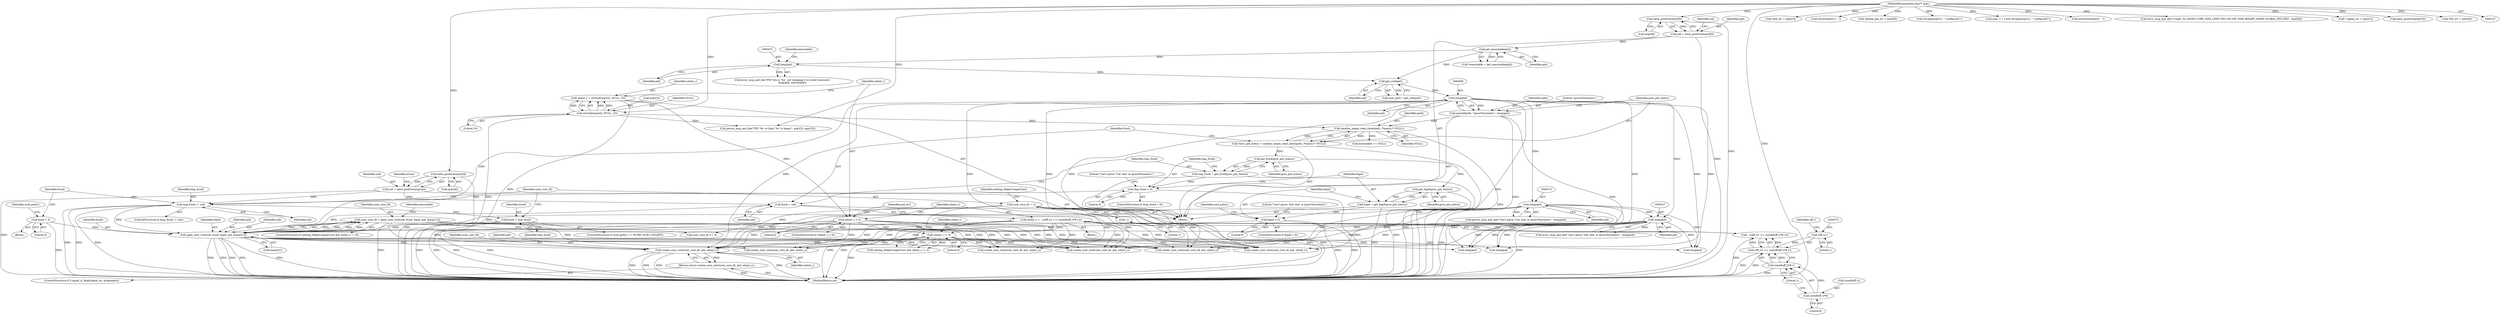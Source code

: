 digraph "0_abrt_3c1b60cfa62d39e5fff5a53a5bc53dae189e740e@API" {
"1000604" [label="(Call,create_user_core(user_core_fd, pid, ulimit_c))"];
"1000567" [label="(Call,user_core_fd = open_user_core(uid, fsuid, fsgid, pid, &argv[1]))"];
"1000569" [label="(Call,open_user_core(uid, fsuid, fsgid, pid, &argv[1]))"];
"1000534" [label="(Call,tmp_fsuid != uid)"];
"1000507" [label="(Call,tmp_fsuid < 0)"];
"1000502" [label="(Call,tmp_fsuid = get_fsuid(proc_pid_status))"];
"1000504" [label="(Call,get_fsuid(proc_pid_status))"];
"1000492" [label="(Call,*proc_pid_status = xmalloc_xopen_read_close(path, /*maxsz:*/ NULL))"];
"1000494" [label="(Call,xmalloc_xopen_read_close(path, /*maxsz:*/ NULL))"];
"1000485" [label="(Call,sprintf(path, \"/proc/%lu/status\", (long)pid))"];
"1000488" [label="(Call,(long)pid)"];
"1000480" [label="(Call,get_cwd(pid))"];
"1000474" [label="(Call,(long)pid)"];
"1000463" [label="(Call,get_executable(pid))"];
"1000435" [label="(Call,pid = xatoi_positive(argv[8]))"];
"1000437" [label="(Call,xatoi_positive(argv[8]))"];
"1000149" [label="(MethodParameterIn,char** argv)"];
"1000354" [label="(Call,strtoull(argv[2], NULL, 10))"];
"1000392" [label="(Call,uid = xatoi_positive(argv[4]))"];
"1000394" [label="(Call,xatoi_positive(argv[4]))"];
"1000545" [label="(Call,fsuid = tmp_fsuid)"];
"1000498" [label="(Call,fsuid = uid)"];
"1000538" [label="(Call,fsuid = 0)"];
"1000521" [label="(Call,fsgid < 0)"];
"1000516" [label="(Call,fsgid = get_fsgid(proc_pid_status))"];
"1000518" [label="(Call,get_fsgid(proc_pid_status))"];
"1000512" [label="(Call,(long)pid)"];
"1000526" [label="(Call,(long)pid)"];
"1000557" [label="(Call,user_core_fd = -1)"];
"1000559" [label="(Call,-1)"];
"1000564" [label="(Call,ulimit_c != 0)"];
"1000365" [label="(Call,ulimit_c = ~((off_t)1 << (sizeof(off_t)*8-1)))"];
"1000367" [label="(Call,~((off_t)1 << (sizeof(off_t)*8-1)))"];
"1000368" [label="(Call,(off_t)1 << (sizeof(off_t)*8-1))"];
"1000369" [label="(Call,(off_t)1)"];
"1000372" [label="(Call,sizeof(off_t)*8-1)"];
"1000373" [label="(Call,sizeof(off_t)*8)"];
"1000361" [label="(Call,ulimit_c < 0)"];
"1000352" [label="(Call,ulimit_c = strtoull(argv[2], NULL, 10))"];
"1000603" [label="(Return,return create_user_core(user_core_fd, pid, ulimit_c);)"];
"1000604" [label="(Call,create_user_core(user_core_fd, pid, ulimit_c))"];
"1000481" [label="(Identifier,pid)"];
"1000500" [label="(Identifier,uid)"];
"1000559" [label="(Call,-1)"];
"1000571" [label="(Identifier,fsuid)"];
"1000563" [label="(Identifier,setting_MakeCompatCore)"];
"1000438" [label="(Call,argv[8])"];
"1000377" [label="(Literal,1)"];
"1000605" [label="(Identifier,user_core_fd)"];
"1000477" [label="(Identifier,executable)"];
"1000380" [label="(Identifier,pid_str)"];
"1000545" [label="(Call,fsuid = tmp_fsuid)"];
"1000522" [label="(Identifier,fsgid)"];
"1000374" [label="(Call,sizeof(off_t))"];
"1000379" [label="(Call,*pid_str = argv[3])"];
"1000524" [label="(Call,error_msg_and_die(\"Can't parse 'Gid: line' in /proc/%lu/status\", (long)pid))"];
"1000311" [label="(Call,strchr(argv[1], ' '))"];
"1000495" [label="(Identifier,path)"];
"1000561" [label="(ControlStructure,if (setting_MakeCompatCore && ulimit_c != 0))"];
"1000429" [label="(Call,*global_pid_str = argv[8])"];
"1000510" [label="(Call,perror_msg_and_die(\"Can't parse 'Uid: line' in /proc/%lu/status\", (long)pid))"];
"1000353" [label="(Identifier,ulimit_c)"];
"1000533" [label="(ControlStructure,if (tmp_fsuid != uid))"];
"1000558" [label="(Identifier,user_core_fd)"];
"1000540" [label="(Literal,0)"];
"1000362" [label="(Identifier,ulimit_c)"];
"1000400" [label="(Identifier,errno)"];
"1000525" [label="(Literal,\"Can't parse 'Gid: line' in /proc/%lu/status\")"];
"1000395" [label="(Call,argv[4])"];
"1000547" [label="(Identifier,tmp_fsuid)"];
"1000642" [label="(Call,create_user_core(user_core_fd, pid, ulimit_c))"];
"1000464" [label="(Identifier,pid)"];
"1000443" [label="(Identifier,tid)"];
"1000291" [label="(Call,strcmp(argv[1], \"--config-test\"))"];
"1000287" [label="(Call,argc == 2 && strcmp(argv[1], \"--config-test\"))"];
"1000330" [label="(Call,strchrnul(argv[i], ' '))"];
"1000394" [label="(Call,xatoi_positive(argv[4]))"];
"1000622" [label="(Call,create_user_core(user_core_fd, pid, ulimit_c))"];
"1000504" [label="(Call,get_fsuid(proc_pid_status))"];
"1000518" [label="(Call,get_fsgid(proc_pid_status))"];
"1000546" [label="(Identifier,fsuid)"];
"1000519" [label="(Identifier,proc_pid_status)"];
"1001431" [label="(Call,user_core_fd >= 0)"];
"1000405" [label="(Call,perror_msg_and_die(\"PID '%s' or limit '%s' is bogus\", argv[3], argv[2]))"];
"1000531" [label="(Identifier,suid_policy)"];
"1000361" [label="(Call,ulimit_c < 0)"];
"1000585" [label="(Call,(long)pid)"];
"1000492" [label="(Call,*proc_pid_status = xmalloc_xopen_read_close(path, /*maxsz:*/ NULL))"];
"1000488" [label="(Call,(long)pid)"];
"1000352" [label="(Call,ulimit_c = strtoull(argv[2], NULL, 10))"];
"1000521" [label="(Call,fsgid < 0)"];
"1000365" [label="(Call,ulimit_c = ~((off_t)1 << (sizeof(off_t)*8-1)))"];
"1000606" [label="(Identifier,pid)"];
"1000366" [label="(Identifier,ulimit_c)"];
"1000463" [label="(Call,get_executable(pid))"];
"1000597" [label="(ControlStructure,if (!signal_is_fatal(signal_no, &signame)))"];
"1000359" [label="(Literal,10)"];
"1000589" [label="(Call,create_user_core(user_core_fd, pid, ulimit_c))"];
"1000149" [label="(MethodParameterIn,char** argv)"];
"1000565" [label="(Identifier,ulimit_c)"];
"1000354" [label="(Call,strtoull(argv[2], NULL, 10))"];
"1000560" [label="(Literal,1)"];
"1000507" [label="(Call,tmp_fsuid < 0)"];
"1000514" [label="(Identifier,pid)"];
"1000572" [label="(Identifier,fsgid)"];
"1000305" [label="(Call,error_msg_and_die(\"Usage: %s SIGNO CORE_SIZE_LIMIT PID UID GID TIME BINARY_NAME GLOBAL_PID [TID]\", argv[0]))"];
"1000574" [label="(Call,&argv[1])"];
"1000369" [label="(Call,(off_t)1)"];
"1000607" [label="(Identifier,ulimit_c)"];
"1000490" [label="(Identifier,pid)"];
"1000766" [label="(Call,(long)pid)"];
"1000150" [label="(Block,)"];
"1000771" [label="(Call,create_user_core(user_core_fd, pid, ulimit_c))"];
"1000562" [label="(Call,setting_MakeCompatCore && ulimit_c != 0)"];
"1000506" [label="(ControlStructure,if (tmp_fsuid < 0))"];
"1000375" [label="(Identifier,off_t)"];
"1000494" [label="(Call,xmalloc_xopen_read_close(path, /*maxsz:*/ NULL))"];
"1000436" [label="(Identifier,pid)"];
"1000537" [label="(Block,)"];
"1001447" [label="(MethodReturn,int)"];
"1000461" [label="(Call,*executable = get_executable(pid))"];
"1000341" [label="(Call,* signal_str = argv[1])"];
"1000566" [label="(Literal,0)"];
"1000658" [label="(Call,create_user_core(user_core_fd, pid, ulimit_c))"];
"1000503" [label="(Identifier,tmp_fsuid)"];
"1000543" [label="(Identifier,suid_policy)"];
"1000535" [label="(Identifier,tmp_fsuid)"];
"1000502" [label="(Call,tmp_fsuid = get_fsuid(proc_pid_status))"];
"1000487" [label="(Literal,\"/proc/%lu/status\")"];
"1000539" [label="(Identifier,fsuid)"];
"1000372" [label="(Call,sizeof(off_t)*8-1)"];
"1000523" [label="(Literal,0)"];
"1000393" [label="(Identifier,uid)"];
"1000472" [label="(Call,error_msg_and_die(\"PID %lu is '%s', not dumping it to avoid recursion\",\n                        (long)pid, executable))"];
"1000355" [label="(Call,argv[2])"];
"1000573" [label="(Identifier,pid)"];
"1000476" [label="(Identifier,pid)"];
"1000496" [label="(Identifier,NULL)"];
"1000528" [label="(Identifier,pid)"];
"1000363" [label="(Literal,0)"];
"1000516" [label="(Call,fsgid = get_fsgid(proc_pid_status))"];
"1000603" [label="(Return,return create_user_core(user_core_fd, pid, ulimit_c);)"];
"1000568" [label="(Identifier,user_core_fd)"];
"1000493" [label="(Identifier,proc_pid_status)"];
"1000368" [label="(Call,(off_t)1 << (sizeof(off_t)*8-1))"];
"1000505" [label="(Identifier,proc_pid_status)"];
"1000360" [label="(ControlStructure,if (ulimit_c < 0))"];
"1000480" [label="(Call,get_cwd(pid))"];
"1000564" [label="(Call,ulimit_c != 0)"];
"1000509" [label="(Literal,0)"];
"1000387" [label="(Call,xatoi_positive(argv[3]))"];
"1000474" [label="(Call,(long)pid)"];
"1000508" [label="(Identifier,tmp_fsuid)"];
"1000435" [label="(Call,pid = xatoi_positive(argv[8]))"];
"1000541" [label="(ControlStructure,if (suid_policy == DUMP_SUID_UNSAFE))"];
"1000373" [label="(Call,sizeof(off_t)*8)"];
"1000534" [label="(Call,tmp_fsuid != uid)"];
"1000478" [label="(Call,user_pwd = get_cwd(pid))"];
"1000367" [label="(Call,~((off_t)1 << (sizeof(off_t)*8-1)))"];
"1000743" [label="(Call,(long)pid)"];
"1000536" [label="(Identifier,uid)"];
"1000371" [label="(Literal,1)"];
"1000538" [label="(Call,fsuid = 0)"];
"1000579" [label="(Call,executable == NULL)"];
"1000437" [label="(Call,xatoi_positive(argv[8]))"];
"1000485" [label="(Call,sprintf(path, \"/proc/%lu/status\", (long)pid))"];
"1000567" [label="(Call,user_core_fd = open_user_core(uid, fsuid, fsgid, pid, &argv[1]))"];
"1000486" [label="(Identifier,path)"];
"1000511" [label="(Literal,\"Can't parse 'Uid: line' in /proc/%lu/status\")"];
"1000517" [label="(Identifier,fsgid)"];
"1000447" [label="(Call,*tid_str = argv[9])"];
"1000376" [label="(Literal,8)"];
"1000557" [label="(Call,user_core_fd = -1)"];
"1000526" [label="(Call,(long)pid)"];
"1000570" [label="(Identifier,uid)"];
"1000499" [label="(Identifier,fsuid)"];
"1000498" [label="(Call,fsuid = uid)"];
"1000358" [label="(Identifier,NULL)"];
"1000392" [label="(Call,uid = xatoi_positive(argv[4]))"];
"1000512" [label="(Call,(long)pid)"];
"1000520" [label="(ControlStructure,if (fsgid < 0))"];
"1000569" [label="(Call,open_user_core(uid, fsuid, fsgid, pid, &argv[1]))"];
"1000364" [label="(Block,)"];
"1000580" [label="(Identifier,executable)"];
"1000604" -> "1000603"  [label="AST: "];
"1000604" -> "1000607"  [label="CFG: "];
"1000605" -> "1000604"  [label="AST: "];
"1000606" -> "1000604"  [label="AST: "];
"1000607" -> "1000604"  [label="AST: "];
"1000603" -> "1000604"  [label="CFG: "];
"1000604" -> "1001447"  [label="DDG: "];
"1000604" -> "1001447"  [label="DDG: "];
"1000604" -> "1001447"  [label="DDG: "];
"1000604" -> "1001447"  [label="DDG: "];
"1000604" -> "1000603"  [label="DDG: "];
"1000567" -> "1000604"  [label="DDG: "];
"1000557" -> "1000604"  [label="DDG: "];
"1000512" -> "1000604"  [label="DDG: "];
"1000526" -> "1000604"  [label="DDG: "];
"1000488" -> "1000604"  [label="DDG: "];
"1000569" -> "1000604"  [label="DDG: "];
"1000564" -> "1000604"  [label="DDG: "];
"1000365" -> "1000604"  [label="DDG: "];
"1000361" -> "1000604"  [label="DDG: "];
"1000567" -> "1000561"  [label="AST: "];
"1000567" -> "1000569"  [label="CFG: "];
"1000568" -> "1000567"  [label="AST: "];
"1000569" -> "1000567"  [label="AST: "];
"1000580" -> "1000567"  [label="CFG: "];
"1000567" -> "1001447"  [label="DDG: "];
"1000569" -> "1000567"  [label="DDG: "];
"1000569" -> "1000567"  [label="DDG: "];
"1000569" -> "1000567"  [label="DDG: "];
"1000569" -> "1000567"  [label="DDG: "];
"1000569" -> "1000567"  [label="DDG: "];
"1000567" -> "1000589"  [label="DDG: "];
"1000567" -> "1000622"  [label="DDG: "];
"1000567" -> "1000642"  [label="DDG: "];
"1000567" -> "1000658"  [label="DDG: "];
"1000567" -> "1000771"  [label="DDG: "];
"1000567" -> "1001431"  [label="DDG: "];
"1000569" -> "1000574"  [label="CFG: "];
"1000570" -> "1000569"  [label="AST: "];
"1000571" -> "1000569"  [label="AST: "];
"1000572" -> "1000569"  [label="AST: "];
"1000573" -> "1000569"  [label="AST: "];
"1000574" -> "1000569"  [label="AST: "];
"1000569" -> "1001447"  [label="DDG: "];
"1000569" -> "1001447"  [label="DDG: "];
"1000569" -> "1001447"  [label="DDG: "];
"1000569" -> "1001447"  [label="DDG: "];
"1000569" -> "1001447"  [label="DDG: "];
"1000534" -> "1000569"  [label="DDG: "];
"1000545" -> "1000569"  [label="DDG: "];
"1000498" -> "1000569"  [label="DDG: "];
"1000538" -> "1000569"  [label="DDG: "];
"1000521" -> "1000569"  [label="DDG: "];
"1000512" -> "1000569"  [label="DDG: "];
"1000526" -> "1000569"  [label="DDG: "];
"1000488" -> "1000569"  [label="DDG: "];
"1000569" -> "1000585"  [label="DDG: "];
"1000569" -> "1000622"  [label="DDG: "];
"1000569" -> "1000642"  [label="DDG: "];
"1000569" -> "1000658"  [label="DDG: "];
"1000569" -> "1000743"  [label="DDG: "];
"1000569" -> "1000766"  [label="DDG: "];
"1000534" -> "1000533"  [label="AST: "];
"1000534" -> "1000536"  [label="CFG: "];
"1000535" -> "1000534"  [label="AST: "];
"1000536" -> "1000534"  [label="AST: "];
"1000539" -> "1000534"  [label="CFG: "];
"1000558" -> "1000534"  [label="CFG: "];
"1000534" -> "1001447"  [label="DDG: "];
"1000534" -> "1001447"  [label="DDG: "];
"1000534" -> "1001447"  [label="DDG: "];
"1000507" -> "1000534"  [label="DDG: "];
"1000392" -> "1000534"  [label="DDG: "];
"1000534" -> "1000545"  [label="DDG: "];
"1000507" -> "1000506"  [label="AST: "];
"1000507" -> "1000509"  [label="CFG: "];
"1000508" -> "1000507"  [label="AST: "];
"1000509" -> "1000507"  [label="AST: "];
"1000511" -> "1000507"  [label="CFG: "];
"1000517" -> "1000507"  [label="CFG: "];
"1000507" -> "1001447"  [label="DDG: "];
"1000502" -> "1000507"  [label="DDG: "];
"1000502" -> "1000150"  [label="AST: "];
"1000502" -> "1000504"  [label="CFG: "];
"1000503" -> "1000502"  [label="AST: "];
"1000504" -> "1000502"  [label="AST: "];
"1000508" -> "1000502"  [label="CFG: "];
"1000502" -> "1001447"  [label="DDG: "];
"1000504" -> "1000502"  [label="DDG: "];
"1000504" -> "1000505"  [label="CFG: "];
"1000505" -> "1000504"  [label="AST: "];
"1000492" -> "1000504"  [label="DDG: "];
"1000504" -> "1000518"  [label="DDG: "];
"1000492" -> "1000150"  [label="AST: "];
"1000492" -> "1000494"  [label="CFG: "];
"1000493" -> "1000492"  [label="AST: "];
"1000494" -> "1000492"  [label="AST: "];
"1000499" -> "1000492"  [label="CFG: "];
"1000492" -> "1001447"  [label="DDG: "];
"1000494" -> "1000492"  [label="DDG: "];
"1000494" -> "1000492"  [label="DDG: "];
"1000494" -> "1000496"  [label="CFG: "];
"1000495" -> "1000494"  [label="AST: "];
"1000496" -> "1000494"  [label="AST: "];
"1000494" -> "1001447"  [label="DDG: "];
"1000485" -> "1000494"  [label="DDG: "];
"1000354" -> "1000494"  [label="DDG: "];
"1000494" -> "1000579"  [label="DDG: "];
"1000485" -> "1000150"  [label="AST: "];
"1000485" -> "1000488"  [label="CFG: "];
"1000486" -> "1000485"  [label="AST: "];
"1000487" -> "1000485"  [label="AST: "];
"1000488" -> "1000485"  [label="AST: "];
"1000493" -> "1000485"  [label="CFG: "];
"1000485" -> "1001447"  [label="DDG: "];
"1000485" -> "1001447"  [label="DDG: "];
"1000488" -> "1000485"  [label="DDG: "];
"1000488" -> "1000490"  [label="CFG: "];
"1000489" -> "1000488"  [label="AST: "];
"1000490" -> "1000488"  [label="AST: "];
"1000488" -> "1001447"  [label="DDG: "];
"1000480" -> "1000488"  [label="DDG: "];
"1000488" -> "1000512"  [label="DDG: "];
"1000488" -> "1000526"  [label="DDG: "];
"1000488" -> "1000585"  [label="DDG: "];
"1000488" -> "1000622"  [label="DDG: "];
"1000488" -> "1000642"  [label="DDG: "];
"1000488" -> "1000658"  [label="DDG: "];
"1000488" -> "1000743"  [label="DDG: "];
"1000488" -> "1000766"  [label="DDG: "];
"1000480" -> "1000478"  [label="AST: "];
"1000480" -> "1000481"  [label="CFG: "];
"1000481" -> "1000480"  [label="AST: "];
"1000478" -> "1000480"  [label="CFG: "];
"1000480" -> "1000478"  [label="DDG: "];
"1000474" -> "1000480"  [label="DDG: "];
"1000463" -> "1000480"  [label="DDG: "];
"1000474" -> "1000472"  [label="AST: "];
"1000474" -> "1000476"  [label="CFG: "];
"1000475" -> "1000474"  [label="AST: "];
"1000476" -> "1000474"  [label="AST: "];
"1000477" -> "1000474"  [label="CFG: "];
"1000474" -> "1000472"  [label="DDG: "];
"1000463" -> "1000474"  [label="DDG: "];
"1000463" -> "1000461"  [label="AST: "];
"1000463" -> "1000464"  [label="CFG: "];
"1000464" -> "1000463"  [label="AST: "];
"1000461" -> "1000463"  [label="CFG: "];
"1000463" -> "1000461"  [label="DDG: "];
"1000435" -> "1000463"  [label="DDG: "];
"1000435" -> "1000150"  [label="AST: "];
"1000435" -> "1000437"  [label="CFG: "];
"1000436" -> "1000435"  [label="AST: "];
"1000437" -> "1000435"  [label="AST: "];
"1000443" -> "1000435"  [label="CFG: "];
"1000435" -> "1001447"  [label="DDG: "];
"1000437" -> "1000435"  [label="DDG: "];
"1000437" -> "1000438"  [label="CFG: "];
"1000438" -> "1000437"  [label="AST: "];
"1000437" -> "1001447"  [label="DDG: "];
"1000149" -> "1000437"  [label="DDG: "];
"1000149" -> "1000147"  [label="AST: "];
"1000149" -> "1001447"  [label="DDG: "];
"1000149" -> "1000287"  [label="DDG: "];
"1000149" -> "1000291"  [label="DDG: "];
"1000149" -> "1000305"  [label="DDG: "];
"1000149" -> "1000311"  [label="DDG: "];
"1000149" -> "1000330"  [label="DDG: "];
"1000149" -> "1000341"  [label="DDG: "];
"1000149" -> "1000354"  [label="DDG: "];
"1000149" -> "1000379"  [label="DDG: "];
"1000149" -> "1000387"  [label="DDG: "];
"1000149" -> "1000394"  [label="DDG: "];
"1000149" -> "1000405"  [label="DDG: "];
"1000149" -> "1000429"  [label="DDG: "];
"1000149" -> "1000447"  [label="DDG: "];
"1000354" -> "1000352"  [label="AST: "];
"1000354" -> "1000359"  [label="CFG: "];
"1000355" -> "1000354"  [label="AST: "];
"1000358" -> "1000354"  [label="AST: "];
"1000359" -> "1000354"  [label="AST: "];
"1000352" -> "1000354"  [label="CFG: "];
"1000354" -> "1001447"  [label="DDG: "];
"1000354" -> "1000352"  [label="DDG: "];
"1000354" -> "1000352"  [label="DDG: "];
"1000354" -> "1000352"  [label="DDG: "];
"1000354" -> "1000405"  [label="DDG: "];
"1000392" -> "1000150"  [label="AST: "];
"1000392" -> "1000394"  [label="CFG: "];
"1000393" -> "1000392"  [label="AST: "];
"1000394" -> "1000392"  [label="AST: "];
"1000400" -> "1000392"  [label="CFG: "];
"1000392" -> "1001447"  [label="DDG: "];
"1000394" -> "1000392"  [label="DDG: "];
"1000392" -> "1000498"  [label="DDG: "];
"1000394" -> "1000395"  [label="CFG: "];
"1000395" -> "1000394"  [label="AST: "];
"1000394" -> "1001447"  [label="DDG: "];
"1000545" -> "1000541"  [label="AST: "];
"1000545" -> "1000547"  [label="CFG: "];
"1000546" -> "1000545"  [label="AST: "];
"1000547" -> "1000545"  [label="AST: "];
"1000558" -> "1000545"  [label="CFG: "];
"1000545" -> "1001447"  [label="DDG: "];
"1000545" -> "1001447"  [label="DDG: "];
"1000498" -> "1000150"  [label="AST: "];
"1000498" -> "1000500"  [label="CFG: "];
"1000499" -> "1000498"  [label="AST: "];
"1000500" -> "1000498"  [label="AST: "];
"1000503" -> "1000498"  [label="CFG: "];
"1000498" -> "1001447"  [label="DDG: "];
"1000538" -> "1000537"  [label="AST: "];
"1000538" -> "1000540"  [label="CFG: "];
"1000539" -> "1000538"  [label="AST: "];
"1000540" -> "1000538"  [label="AST: "];
"1000543" -> "1000538"  [label="CFG: "];
"1000538" -> "1001447"  [label="DDG: "];
"1000521" -> "1000520"  [label="AST: "];
"1000521" -> "1000523"  [label="CFG: "];
"1000522" -> "1000521"  [label="AST: "];
"1000523" -> "1000521"  [label="AST: "];
"1000525" -> "1000521"  [label="CFG: "];
"1000531" -> "1000521"  [label="CFG: "];
"1000521" -> "1001447"  [label="DDG: "];
"1000521" -> "1001447"  [label="DDG: "];
"1000516" -> "1000521"  [label="DDG: "];
"1000516" -> "1000150"  [label="AST: "];
"1000516" -> "1000518"  [label="CFG: "];
"1000517" -> "1000516"  [label="AST: "];
"1000518" -> "1000516"  [label="AST: "];
"1000522" -> "1000516"  [label="CFG: "];
"1000516" -> "1001447"  [label="DDG: "];
"1000518" -> "1000516"  [label="DDG: "];
"1000518" -> "1000519"  [label="CFG: "];
"1000519" -> "1000518"  [label="AST: "];
"1000518" -> "1001447"  [label="DDG: "];
"1000512" -> "1000510"  [label="AST: "];
"1000512" -> "1000514"  [label="CFG: "];
"1000513" -> "1000512"  [label="AST: "];
"1000514" -> "1000512"  [label="AST: "];
"1000510" -> "1000512"  [label="CFG: "];
"1000512" -> "1001447"  [label="DDG: "];
"1000512" -> "1000510"  [label="DDG: "];
"1000512" -> "1000526"  [label="DDG: "];
"1000512" -> "1000585"  [label="DDG: "];
"1000512" -> "1000622"  [label="DDG: "];
"1000512" -> "1000642"  [label="DDG: "];
"1000512" -> "1000658"  [label="DDG: "];
"1000512" -> "1000743"  [label="DDG: "];
"1000512" -> "1000766"  [label="DDG: "];
"1000526" -> "1000524"  [label="AST: "];
"1000526" -> "1000528"  [label="CFG: "];
"1000527" -> "1000526"  [label="AST: "];
"1000528" -> "1000526"  [label="AST: "];
"1000524" -> "1000526"  [label="CFG: "];
"1000526" -> "1001447"  [label="DDG: "];
"1000526" -> "1000524"  [label="DDG: "];
"1000526" -> "1000585"  [label="DDG: "];
"1000526" -> "1000622"  [label="DDG: "];
"1000526" -> "1000642"  [label="DDG: "];
"1000526" -> "1000658"  [label="DDG: "];
"1000526" -> "1000743"  [label="DDG: "];
"1000526" -> "1000766"  [label="DDG: "];
"1000557" -> "1000150"  [label="AST: "];
"1000557" -> "1000559"  [label="CFG: "];
"1000558" -> "1000557"  [label="AST: "];
"1000559" -> "1000557"  [label="AST: "];
"1000563" -> "1000557"  [label="CFG: "];
"1000557" -> "1001447"  [label="DDG: "];
"1000559" -> "1000557"  [label="DDG: "];
"1000557" -> "1000589"  [label="DDG: "];
"1000557" -> "1000622"  [label="DDG: "];
"1000557" -> "1000642"  [label="DDG: "];
"1000557" -> "1000658"  [label="DDG: "];
"1000557" -> "1000771"  [label="DDG: "];
"1000557" -> "1001431"  [label="DDG: "];
"1000559" -> "1000560"  [label="CFG: "];
"1000560" -> "1000559"  [label="AST: "];
"1000564" -> "1000562"  [label="AST: "];
"1000564" -> "1000566"  [label="CFG: "];
"1000565" -> "1000564"  [label="AST: "];
"1000566" -> "1000564"  [label="AST: "];
"1000562" -> "1000564"  [label="CFG: "];
"1000564" -> "1001447"  [label="DDG: "];
"1000564" -> "1000562"  [label="DDG: "];
"1000564" -> "1000562"  [label="DDG: "];
"1000365" -> "1000564"  [label="DDG: "];
"1000361" -> "1000564"  [label="DDG: "];
"1000564" -> "1000589"  [label="DDG: "];
"1000564" -> "1000622"  [label="DDG: "];
"1000564" -> "1000642"  [label="DDG: "];
"1000564" -> "1000658"  [label="DDG: "];
"1000564" -> "1000771"  [label="DDG: "];
"1000365" -> "1000364"  [label="AST: "];
"1000365" -> "1000367"  [label="CFG: "];
"1000366" -> "1000365"  [label="AST: "];
"1000367" -> "1000365"  [label="AST: "];
"1000380" -> "1000365"  [label="CFG: "];
"1000365" -> "1001447"  [label="DDG: "];
"1000365" -> "1001447"  [label="DDG: "];
"1000367" -> "1000365"  [label="DDG: "];
"1000365" -> "1000589"  [label="DDG: "];
"1000365" -> "1000622"  [label="DDG: "];
"1000365" -> "1000642"  [label="DDG: "];
"1000365" -> "1000658"  [label="DDG: "];
"1000365" -> "1000771"  [label="DDG: "];
"1000367" -> "1000368"  [label="CFG: "];
"1000368" -> "1000367"  [label="AST: "];
"1000367" -> "1001447"  [label="DDG: "];
"1000368" -> "1000367"  [label="DDG: "];
"1000368" -> "1000367"  [label="DDG: "];
"1000368" -> "1000372"  [label="CFG: "];
"1000369" -> "1000368"  [label="AST: "];
"1000372" -> "1000368"  [label="AST: "];
"1000368" -> "1001447"  [label="DDG: "];
"1000368" -> "1001447"  [label="DDG: "];
"1000369" -> "1000368"  [label="DDG: "];
"1000372" -> "1000368"  [label="DDG: "];
"1000372" -> "1000368"  [label="DDG: "];
"1000369" -> "1000371"  [label="CFG: "];
"1000370" -> "1000369"  [label="AST: "];
"1000371" -> "1000369"  [label="AST: "];
"1000375" -> "1000369"  [label="CFG: "];
"1000372" -> "1000377"  [label="CFG: "];
"1000373" -> "1000372"  [label="AST: "];
"1000377" -> "1000372"  [label="AST: "];
"1000372" -> "1001447"  [label="DDG: "];
"1000373" -> "1000372"  [label="DDG: "];
"1000373" -> "1000376"  [label="CFG: "];
"1000374" -> "1000373"  [label="AST: "];
"1000376" -> "1000373"  [label="AST: "];
"1000377" -> "1000373"  [label="CFG: "];
"1000361" -> "1000360"  [label="AST: "];
"1000361" -> "1000363"  [label="CFG: "];
"1000362" -> "1000361"  [label="AST: "];
"1000363" -> "1000361"  [label="AST: "];
"1000366" -> "1000361"  [label="CFG: "];
"1000380" -> "1000361"  [label="CFG: "];
"1000361" -> "1001447"  [label="DDG: "];
"1000361" -> "1001447"  [label="DDG: "];
"1000352" -> "1000361"  [label="DDG: "];
"1000361" -> "1000589"  [label="DDG: "];
"1000361" -> "1000622"  [label="DDG: "];
"1000361" -> "1000642"  [label="DDG: "];
"1000361" -> "1000658"  [label="DDG: "];
"1000361" -> "1000771"  [label="DDG: "];
"1000352" -> "1000150"  [label="AST: "];
"1000353" -> "1000352"  [label="AST: "];
"1000362" -> "1000352"  [label="CFG: "];
"1000352" -> "1001447"  [label="DDG: "];
"1000603" -> "1000597"  [label="AST: "];
"1001447" -> "1000603"  [label="CFG: "];
"1000603" -> "1001447"  [label="DDG: "];
}
